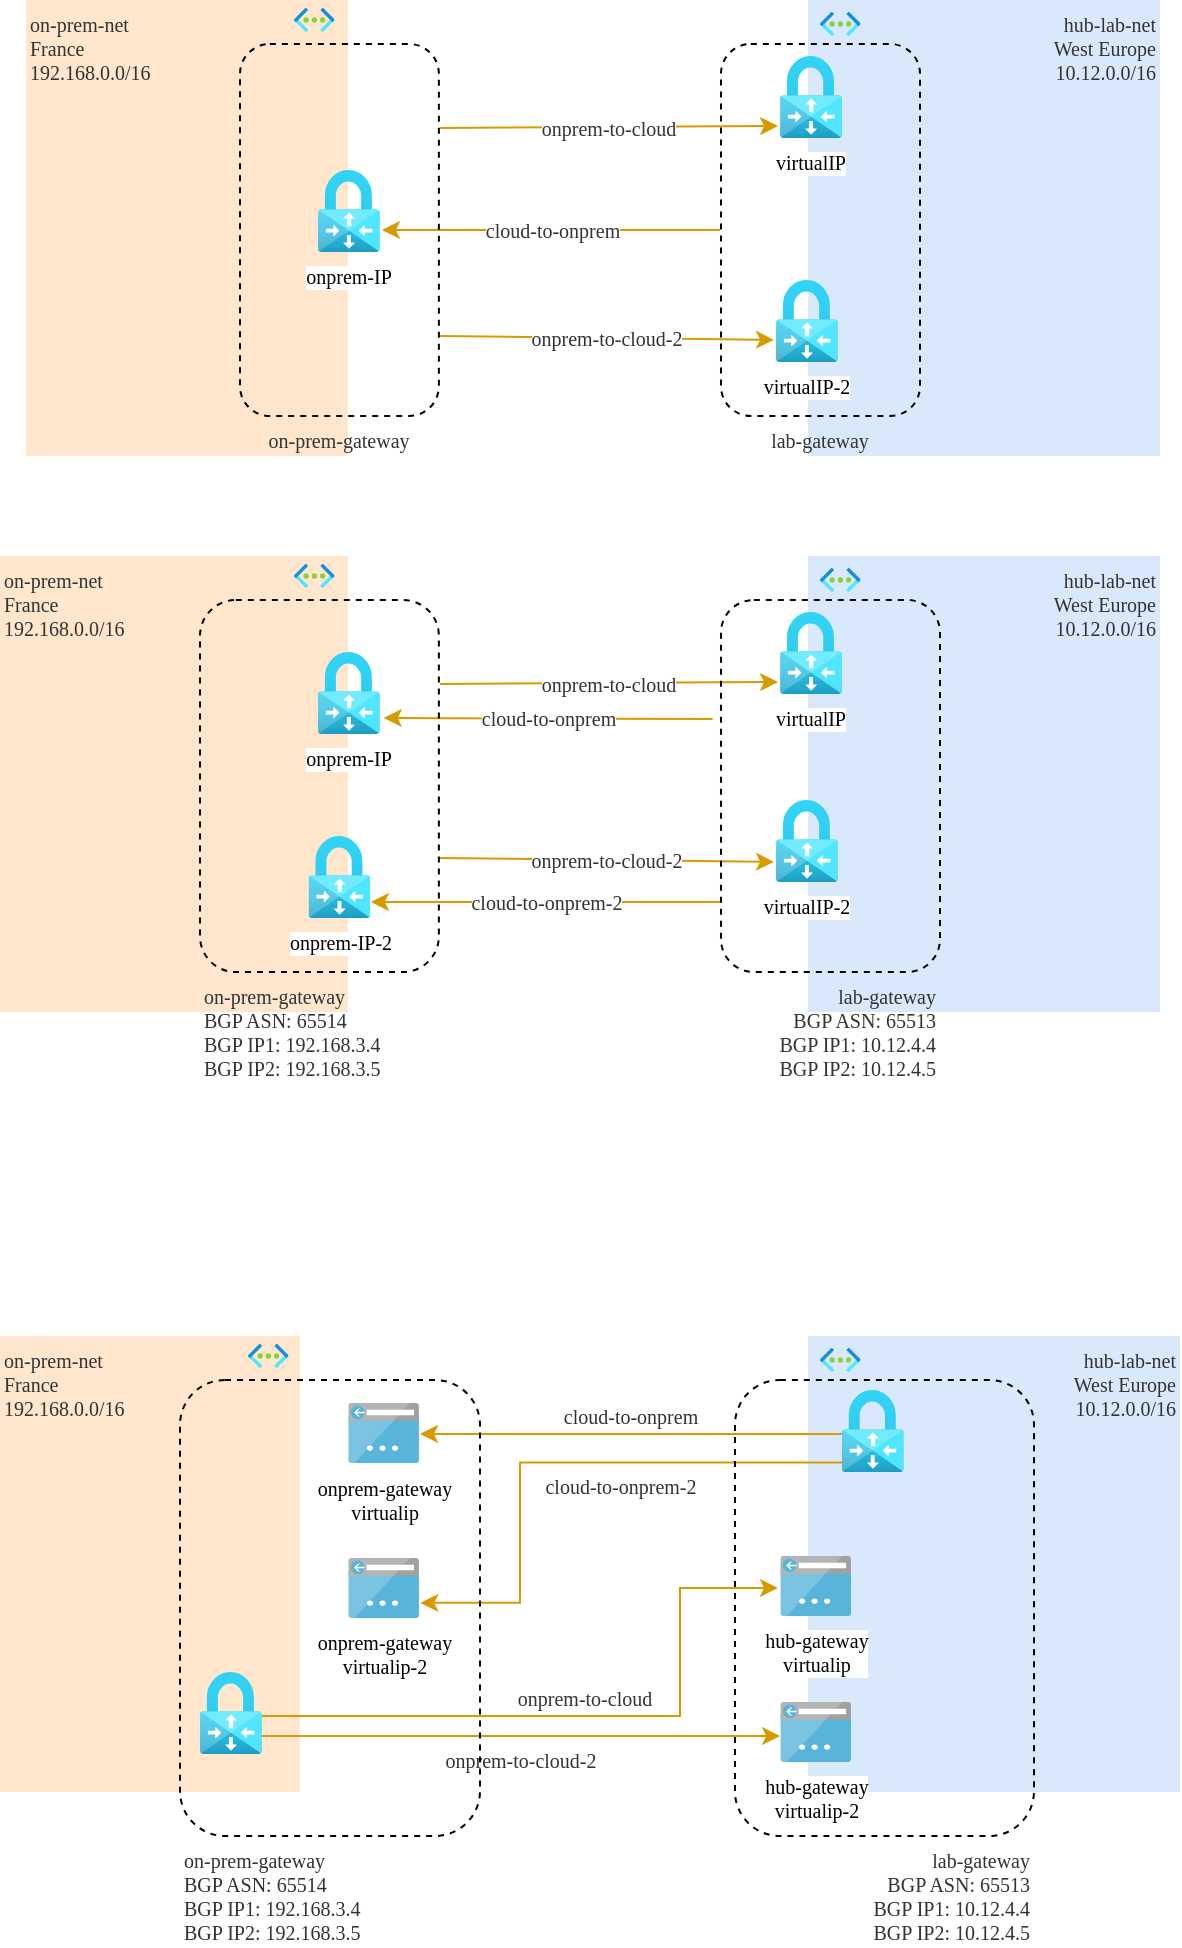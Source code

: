 <mxfile version="17.4.2" type="device"><diagram id="tQr8wYoGC4cX-bxRIOVP" name="Page-1"><mxGraphModel dx="981" dy="674" grid="1" gridSize="10" guides="1" tooltips="1" connect="1" arrows="1" fold="1" page="1" pageScale="1" pageWidth="827" pageHeight="1169" math="0" shadow="0"><root><mxCell id="0"/><mxCell id="1" parent="0"/><mxCell id="6fJvwl4AISP-noeNzdmZ-1" value="hub-lab-net&lt;br style=&quot;font-size: 10px;&quot;&gt;West Europe&lt;br style=&quot;font-size: 10px;&quot;&gt;10.12.0.0/16" style="rounded=0;whiteSpace=wrap;html=1;fontFamily=Verdana;align=right;fillColor=#dae8fc;strokeColor=none;fontSize=10;fontColor=#333333;verticalAlign=top;shadow=0;" parent="1" vertex="1"><mxGeometry x="414" y="152" width="176" height="228" as="geometry"/></mxCell><mxCell id="6fJvwl4AISP-noeNzdmZ-6" value="on-prem-net&lt;br style=&quot;font-size: 10px;&quot;&gt;France&lt;br style=&quot;font-size: 10px;&quot;&gt;192.168.0.0/16" style="rounded=0;whiteSpace=wrap;html=1;fontFamily=Verdana;align=left;fillColor=#ffe6cc;strokeColor=none;fontSize=10;labelPosition=center;verticalLabelPosition=middle;verticalAlign=top;fontColor=#333333;" parent="1" vertex="1"><mxGeometry x="23" y="152" width="161" height="228" as="geometry"/></mxCell><mxCell id="6fJvwl4AISP-noeNzdmZ-2" value="" style="aspect=fixed;html=1;points=[];align=center;image;fontSize=12;image=img/lib/azure2/networking/Virtual_Networks.svg;fontFamily=Verdana;rounded=0;" parent="1" vertex="1"><mxGeometry x="420" y="157.91" width="20.25" height="12.09" as="geometry"/></mxCell><mxCell id="6fJvwl4AISP-noeNzdmZ-3" value="virtualIP" style="aspect=fixed;html=1;points=[];align=center;image;fontSize=10;image=img/lib/azure2/networking/Virtual_Network_Gateways.svg;fontFamily=Verdana;rounded=0;" parent="1" vertex="1"><mxGeometry x="400.05" y="180" width="30.89" height="41" as="geometry"/></mxCell><mxCell id="6fJvwl4AISP-noeNzdmZ-4" value="virtualIP-2" style="aspect=fixed;html=1;points=[];align=center;image;fontSize=10;image=img/lib/azure2/networking/Virtual_Network_Gateways.svg;fontFamily=Verdana;rounded=0;" parent="1" vertex="1"><mxGeometry x="398.0" y="292" width="30.89" height="41" as="geometry"/></mxCell><mxCell id="6fJvwl4AISP-noeNzdmZ-5" value="onprem-IP" style="aspect=fixed;html=1;points=[];align=center;image;fontSize=10;image=img/lib/azure2/networking/Virtual_Network_Gateways.svg;fontFamily=Verdana;rounded=0;" parent="1" vertex="1"><mxGeometry x="169.0" y="237" width="30.89" height="41" as="geometry"/></mxCell><mxCell id="6fJvwl4AISP-noeNzdmZ-9" value="" style="aspect=fixed;html=1;points=[];align=center;image;fontSize=12;image=img/lib/azure2/networking/Virtual_Networks.svg;fontFamily=Verdana;rounded=0;" parent="1" vertex="1"><mxGeometry x="157" y="155.91" width="20.25" height="12.09" as="geometry"/></mxCell><mxCell id="6fJvwl4AISP-noeNzdmZ-11" value="cloud-to-onprem" style="endArrow=none;startArrow=classic;html=1;rounded=0;fontFamily=Verdana;fontSize=10;fontColor=#333333;fillColor=#ffe6cc;strokeColor=#d79b00;startFill=1;endFill=0;" parent="1" edge="1"><mxGeometry width="50" height="50" relative="1" as="geometry"><mxPoint x="201" y="267" as="sourcePoint"/><mxPoint x="370" y="267" as="targetPoint"/></mxGeometry></mxCell><mxCell id="6fJvwl4AISP-noeNzdmZ-12" value="onprem-to-cloud" style="endArrow=classic;startArrow=none;html=1;rounded=0;fontFamily=Verdana;fontSize=10;fontColor=#333333;fillColor=#ffe6cc;strokeColor=#d79b00;startFill=0;" parent="1" edge="1"><mxGeometry width="50" height="50" relative="1" as="geometry"><mxPoint x="230" y="216" as="sourcePoint"/><mxPoint x="399" y="215" as="targetPoint"/></mxGeometry></mxCell><mxCell id="6fJvwl4AISP-noeNzdmZ-13" value="on-prem-gateway" style="rounded=1;whiteSpace=wrap;html=1;fontFamily=Verdana;fontSize=10;fontColor=#333333;fillColor=none;dashed=1;labelPosition=center;verticalLabelPosition=bottom;align=center;verticalAlign=top;" parent="1" vertex="1"><mxGeometry x="130" y="174" width="99.44" height="186" as="geometry"/></mxCell><mxCell id="6fJvwl4AISP-noeNzdmZ-15" value="onprem-to-cloud-2" style="endArrow=classic;startArrow=none;html=1;rounded=0;fontFamily=Verdana;fontSize=10;fontColor=#333333;fillColor=#ffe6cc;strokeColor=#d79b00;startFill=0;" parent="1" edge="1"><mxGeometry width="50" height="50" relative="1" as="geometry"><mxPoint x="230" y="320" as="sourcePoint"/><mxPoint x="397" y="322" as="targetPoint"/></mxGeometry></mxCell><mxCell id="6fJvwl4AISP-noeNzdmZ-16" value="lab-gateway" style="rounded=1;whiteSpace=wrap;html=1;fontFamily=Verdana;fontSize=10;fontColor=#333333;fillColor=none;dashed=1;labelPosition=center;verticalLabelPosition=bottom;align=center;verticalAlign=top;" parent="1" vertex="1"><mxGeometry x="370.49" y="174" width="99.51" height="186" as="geometry"/></mxCell><mxCell id="6fJvwl4AISP-noeNzdmZ-17" value="hub-lab-net&lt;br style=&quot;font-size: 10px;&quot;&gt;West Europe&lt;br style=&quot;font-size: 10px;&quot;&gt;10.12.0.0/16" style="rounded=0;whiteSpace=wrap;html=1;fontFamily=Verdana;align=right;fillColor=#dae8fc;strokeColor=none;fontSize=10;fontColor=#333333;verticalAlign=top;shadow=0;" parent="1" vertex="1"><mxGeometry x="414" y="430" width="176" height="228" as="geometry"/></mxCell><mxCell id="6fJvwl4AISP-noeNzdmZ-18" value="on-prem-net&lt;br style=&quot;font-size: 10px;&quot;&gt;France&lt;br style=&quot;font-size: 10px;&quot;&gt;192.168.0.0/16" style="rounded=0;whiteSpace=wrap;html=1;fontFamily=Verdana;align=left;fillColor=#ffe6cc;strokeColor=none;fontSize=10;labelPosition=center;verticalLabelPosition=middle;verticalAlign=top;fontColor=#333333;" parent="1" vertex="1"><mxGeometry x="10" y="430" width="174" height="228" as="geometry"/></mxCell><mxCell id="6fJvwl4AISP-noeNzdmZ-19" value="" style="aspect=fixed;html=1;points=[];align=center;image;fontSize=12;image=img/lib/azure2/networking/Virtual_Networks.svg;fontFamily=Verdana;rounded=0;" parent="1" vertex="1"><mxGeometry x="420" y="435.91" width="20.25" height="12.09" as="geometry"/></mxCell><mxCell id="6fJvwl4AISP-noeNzdmZ-20" value="virtualIP" style="aspect=fixed;html=1;points=[];align=center;image;fontSize=10;image=img/lib/azure2/networking/Virtual_Network_Gateways.svg;fontFamily=Verdana;rounded=0;" parent="1" vertex="1"><mxGeometry x="400.05" y="458" width="30.89" height="41" as="geometry"/></mxCell><mxCell id="6fJvwl4AISP-noeNzdmZ-21" value="virtualIP-2" style="aspect=fixed;html=1;points=[];align=center;image;fontSize=10;image=img/lib/azure2/networking/Virtual_Network_Gateways.svg;fontFamily=Verdana;rounded=0;" parent="1" vertex="1"><mxGeometry x="398.0" y="552" width="30.89" height="41" as="geometry"/></mxCell><mxCell id="6fJvwl4AISP-noeNzdmZ-22" value="onprem-IP" style="aspect=fixed;html=1;points=[];align=center;image;fontSize=10;image=img/lib/azure2/networking/Virtual_Network_Gateways.svg;fontFamily=Verdana;rounded=0;" parent="1" vertex="1"><mxGeometry x="169.0" y="478" width="30.89" height="41" as="geometry"/></mxCell><mxCell id="6fJvwl4AISP-noeNzdmZ-23" value="" style="aspect=fixed;html=1;points=[];align=center;image;fontSize=12;image=img/lib/azure2/networking/Virtual_Networks.svg;fontFamily=Verdana;rounded=0;" parent="1" vertex="1"><mxGeometry x="157" y="433.91" width="20.25" height="12.09" as="geometry"/></mxCell><mxCell id="6fJvwl4AISP-noeNzdmZ-24" value="cloud-to-onprem" style="endArrow=none;startArrow=classic;html=1;rounded=0;fontFamily=Verdana;fontSize=10;fontColor=#333333;fillColor=#ffe6cc;strokeColor=#d79b00;startFill=1;endFill=0;entryX=-0.062;entryY=0.32;entryDx=0;entryDy=0;entryPerimeter=0;" parent="1" edge="1"><mxGeometry width="50" height="50" relative="1" as="geometry"><mxPoint x="201.89" y="511" as="sourcePoint"/><mxPoint x="366.32" y="511.52" as="targetPoint"/></mxGeometry></mxCell><mxCell id="6fJvwl4AISP-noeNzdmZ-25" value="onprem-to-cloud" style="endArrow=classic;startArrow=none;html=1;rounded=0;fontFamily=Verdana;fontSize=10;fontColor=#333333;fillColor=#ffe6cc;strokeColor=#d79b00;startFill=0;" parent="1" edge="1"><mxGeometry width="50" height="50" relative="1" as="geometry"><mxPoint x="230" y="494" as="sourcePoint"/><mxPoint x="399" y="493" as="targetPoint"/></mxGeometry></mxCell><mxCell id="6fJvwl4AISP-noeNzdmZ-27" value="onprem-to-cloud-2" style="endArrow=classic;startArrow=none;html=1;rounded=0;fontFamily=Verdana;fontSize=10;fontColor=#333333;fillColor=#ffe6cc;strokeColor=#d79b00;startFill=0;" parent="1" edge="1"><mxGeometry width="50" height="50" relative="1" as="geometry"><mxPoint x="230" y="581" as="sourcePoint"/><mxPoint x="397" y="583" as="targetPoint"/></mxGeometry></mxCell><mxCell id="6fJvwl4AISP-noeNzdmZ-29" value="onprem-IP-2" style="aspect=fixed;html=1;points=[];align=center;image;fontSize=10;image=img/lib/azure2/networking/Virtual_Network_Gateways.svg;fontFamily=Verdana;rounded=0;" parent="1" vertex="1"><mxGeometry x="164.28" y="570" width="30.89" height="41" as="geometry"/></mxCell><mxCell id="6fJvwl4AISP-noeNzdmZ-30" value="cloud-to-onprem-2" style="endArrow=none;startArrow=classic;html=1;rounded=0;fontFamily=Verdana;fontSize=10;fontColor=#333333;fillColor=#ffe6cc;strokeColor=#d79b00;startFill=1;endFill=0;" parent="1" edge="1"><mxGeometry width="50" height="50" relative="1" as="geometry"><mxPoint x="195.44" y="603" as="sourcePoint"/><mxPoint x="370" y="603" as="targetPoint"/></mxGeometry></mxCell><mxCell id="6fJvwl4AISP-noeNzdmZ-28" value="lab-gateway&lt;br&gt;BGP ASN: 65513&lt;br&gt;BGP IP1: 10.12.4.4&lt;br&gt;BGP IP2: 10.12.4.5" style="rounded=1;whiteSpace=wrap;html=1;fontFamily=Verdana;fontSize=10;fontColor=#333333;fillColor=none;dashed=1;labelPosition=center;verticalLabelPosition=bottom;align=right;verticalAlign=top;" parent="1" vertex="1"><mxGeometry x="370.49" y="452" width="109.51" height="186" as="geometry"/></mxCell><mxCell id="6fJvwl4AISP-noeNzdmZ-26" value="on-prem-gateway&lt;br&gt;BGP ASN: 65514&lt;br&gt;BGP IP1: 192.168.3.4&lt;br&gt;BGP IP2: 192.168.3.5" style="rounded=1;whiteSpace=wrap;html=1;fontFamily=Verdana;fontSize=10;fontColor=#333333;fillColor=none;dashed=1;labelPosition=center;verticalLabelPosition=bottom;align=left;verticalAlign=top;" parent="1" vertex="1"><mxGeometry x="110" y="452" width="119.44" height="186" as="geometry"/></mxCell><mxCell id="Y3g1_2dblXZV7KX1vswi-1" value="hub-lab-net&lt;br style=&quot;font-size: 10px;&quot;&gt;West Europe&lt;br style=&quot;font-size: 10px;&quot;&gt;10.12.0.0/16" style="rounded=0;whiteSpace=wrap;html=1;fontFamily=Verdana;align=right;fillColor=#dae8fc;strokeColor=none;fontSize=10;fontColor=#333333;verticalAlign=top;shadow=0;" vertex="1" parent="1"><mxGeometry x="414" y="820" width="186" height="228" as="geometry"/></mxCell><mxCell id="Y3g1_2dblXZV7KX1vswi-2" value="on-prem-net&lt;br style=&quot;font-size: 10px;&quot;&gt;France&lt;br style=&quot;font-size: 10px;&quot;&gt;192.168.0.0/16" style="rounded=0;whiteSpace=wrap;html=1;fontFamily=Verdana;align=left;fillColor=#ffe6cc;strokeColor=none;fontSize=10;labelPosition=center;verticalLabelPosition=middle;verticalAlign=top;fontColor=#333333;" vertex="1" parent="1"><mxGeometry x="10" y="820" width="150" height="228" as="geometry"/></mxCell><mxCell id="Y3g1_2dblXZV7KX1vswi-3" value="" style="aspect=fixed;html=1;points=[];align=center;image;fontSize=12;image=img/lib/azure2/networking/Virtual_Networks.svg;fontFamily=Verdana;rounded=0;" vertex="1" parent="1"><mxGeometry x="420" y="825.91" width="20.25" height="12.09" as="geometry"/></mxCell><mxCell id="Y3g1_2dblXZV7KX1vswi-7" value="" style="aspect=fixed;html=1;points=[];align=center;image;fontSize=12;image=img/lib/azure2/networking/Virtual_Networks.svg;fontFamily=Verdana;rounded=0;" vertex="1" parent="1"><mxGeometry x="134" y="823.91" width="20.25" height="12.09" as="geometry"/></mxCell><mxCell id="Y3g1_2dblXZV7KX1vswi-32" value="&lt;span style=&quot;color: rgb(51 , 51 , 51)&quot;&gt;onprem-to-cloud-2&lt;/span&gt;" style="edgeStyle=orthogonalEdgeStyle;rounded=0;orthogonalLoop=1;jettySize=auto;html=1;fontFamily=Verdana;fontSize=10;strokeColor=#D79B00;labelPosition=center;verticalLabelPosition=bottom;align=center;verticalAlign=top;" edge="1" parent="1" source="Y3g1_2dblXZV7KX1vswi-11" target="Y3g1_2dblXZV7KX1vswi-22"><mxGeometry relative="1" as="geometry"><Array as="points"><mxPoint x="270" y="1020"/><mxPoint x="270" y="1020"/></Array></mxGeometry></mxCell><mxCell id="Y3g1_2dblXZV7KX1vswi-11" value="" style="aspect=fixed;html=1;points=[];align=center;image;fontSize=10;image=img/lib/azure2/networking/Virtual_Network_Gateways.svg;fontFamily=Verdana;rounded=0;" vertex="1" parent="1"><mxGeometry x="110.0" y="988" width="30.89" height="41" as="geometry"/></mxCell><mxCell id="Y3g1_2dblXZV7KX1vswi-15" value="onprem-gateway&lt;br&gt;virtualip-2" style="sketch=0;aspect=fixed;html=1;points=[];align=center;image;fontSize=10;image=img/lib/mscae/App_Service_IPAddress.svg;fontFamily=Verdana;" vertex="1" parent="1"><mxGeometry x="184" y="931" width="35.71" height="30" as="geometry"/></mxCell><mxCell id="Y3g1_2dblXZV7KX1vswi-16" value="onprem-gateway&lt;br&gt;virtualip" style="sketch=0;aspect=fixed;html=1;points=[];align=center;image;fontSize=10;image=img/lib/mscae/App_Service_IPAddress.svg;fontFamily=Verdana;" vertex="1" parent="1"><mxGeometry x="184" y="853.5" width="35.71" height="30" as="geometry"/></mxCell><mxCell id="Y3g1_2dblXZV7KX1vswi-36" value="&lt;span style=&quot;color: rgb(51 , 51 , 51)&quot;&gt;cloud-to-onprem&lt;/span&gt;" style="edgeStyle=orthogonalEdgeStyle;rounded=0;orthogonalLoop=1;jettySize=auto;html=1;fontFamily=Verdana;fontSize=10;strokeColor=#D79B00;labelPosition=center;verticalLabelPosition=top;align=center;verticalAlign=bottom;" edge="1" parent="1" source="Y3g1_2dblXZV7KX1vswi-21"><mxGeometry relative="1" as="geometry"><mxPoint x="220" y="869" as="targetPoint"/><Array as="points"><mxPoint x="325" y="869"/><mxPoint x="220" y="869"/></Array></mxGeometry></mxCell><mxCell id="Y3g1_2dblXZV7KX1vswi-21" value="" style="aspect=fixed;html=1;points=[];align=center;image;fontSize=10;image=img/lib/azure2/networking/Virtual_Network_Gateways.svg;fontFamily=Verdana;rounded=0;" vertex="1" parent="1"><mxGeometry x="430.94" y="847" width="30.89" height="41" as="geometry"/></mxCell><mxCell id="Y3g1_2dblXZV7KX1vswi-22" value="hub-gateway&lt;br&gt;virtualip-2" style="sketch=0;aspect=fixed;html=1;points=[];align=center;image;fontSize=10;image=img/lib/mscae/App_Service_IPAddress.svg;fontFamily=Verdana;" vertex="1" parent="1"><mxGeometry x="400.05" y="1003" width="35.71" height="30" as="geometry"/></mxCell><mxCell id="Y3g1_2dblXZV7KX1vswi-23" value="hub-gateway&lt;br&gt;virtualip" style="sketch=0;aspect=fixed;html=1;points=[];align=center;image;fontSize=10;image=img/lib/mscae/App_Service_IPAddress.svg;fontFamily=Verdana;" vertex="1" parent="1"><mxGeometry x="400.05" y="930" width="35.71" height="30" as="geometry"/></mxCell><mxCell id="Y3g1_2dblXZV7KX1vswi-33" value="&lt;span style=&quot;color: rgb(51 , 51 , 51)&quot;&gt;onprem-to-cloud&lt;/span&gt;" style="edgeStyle=orthogonalEdgeStyle;rounded=0;orthogonalLoop=1;jettySize=auto;html=1;fontFamily=Verdana;fontSize=10;entryX=-0.029;entryY=0.533;entryDx=0;entryDy=0;entryPerimeter=0;strokeColor=#D79B00;labelPosition=center;verticalLabelPosition=top;align=center;verticalAlign=bottom;" edge="1" parent="1" source="Y3g1_2dblXZV7KX1vswi-11" target="Y3g1_2dblXZV7KX1vswi-23"><mxGeometry relative="1" as="geometry"><mxPoint x="150.89" y="1017.486" as="sourcePoint"/><mxPoint x="410.05" y="1018" as="targetPoint"/><Array as="points"><mxPoint x="350" y="1010"/><mxPoint x="350" y="946"/></Array></mxGeometry></mxCell><mxCell id="Y3g1_2dblXZV7KX1vswi-38" value="&lt;span style=&quot;color: rgb(51 , 51 , 51)&quot;&gt;cloud-to-onprem-2&lt;/span&gt;" style="edgeStyle=orthogonalEdgeStyle;rounded=0;orthogonalLoop=1;jettySize=auto;html=1;fontFamily=Verdana;fontSize=10;entryX=1.012;entryY=0.748;entryDx=0;entryDy=0;entryPerimeter=0;exitX=0.002;exitY=0.885;exitDx=0;exitDy=0;exitPerimeter=0;strokeColor=#D79B00;labelPosition=center;verticalLabelPosition=bottom;align=center;verticalAlign=top;" edge="1" parent="1" source="Y3g1_2dblXZV7KX1vswi-21" target="Y3g1_2dblXZV7KX1vswi-15"><mxGeometry x="-0.207" relative="1" as="geometry"><mxPoint x="440.94" y="878.514" as="sourcePoint"/><mxPoint x="226.71" y="877.7" as="targetPoint"/><Array as="points"><mxPoint x="270" y="884"/><mxPoint x="270" y="953"/></Array><mxPoint as="offset"/></mxGeometry></mxCell><mxCell id="Y3g1_2dblXZV7KX1vswi-14" value="on-prem-gateway&lt;br&gt;BGP ASN: 65514&lt;br&gt;BGP IP1: 192.168.3.4&lt;br&gt;BGP IP2: 192.168.3.5" style="rounded=1;whiteSpace=wrap;html=1;fontFamily=Verdana;fontSize=10;fontColor=#333333;fillColor=none;dashed=1;labelPosition=center;verticalLabelPosition=bottom;align=left;verticalAlign=top;" vertex="1" parent="1"><mxGeometry x="100" y="842" width="150" height="228" as="geometry"/></mxCell><mxCell id="Y3g1_2dblXZV7KX1vswi-13" value="lab-gateway&lt;br&gt;BGP ASN: 65513&lt;br&gt;BGP IP1: 10.12.4.4&lt;br&gt;BGP IP2: 10.12.4.5" style="rounded=1;whiteSpace=wrap;html=1;fontFamily=Verdana;fontSize=10;fontColor=#333333;fillColor=none;dashed=1;labelPosition=center;verticalLabelPosition=bottom;align=right;verticalAlign=top;" vertex="1" parent="1"><mxGeometry x="377.49" y="842" width="149.51" height="228" as="geometry"/></mxCell></root></mxGraphModel></diagram></mxfile>